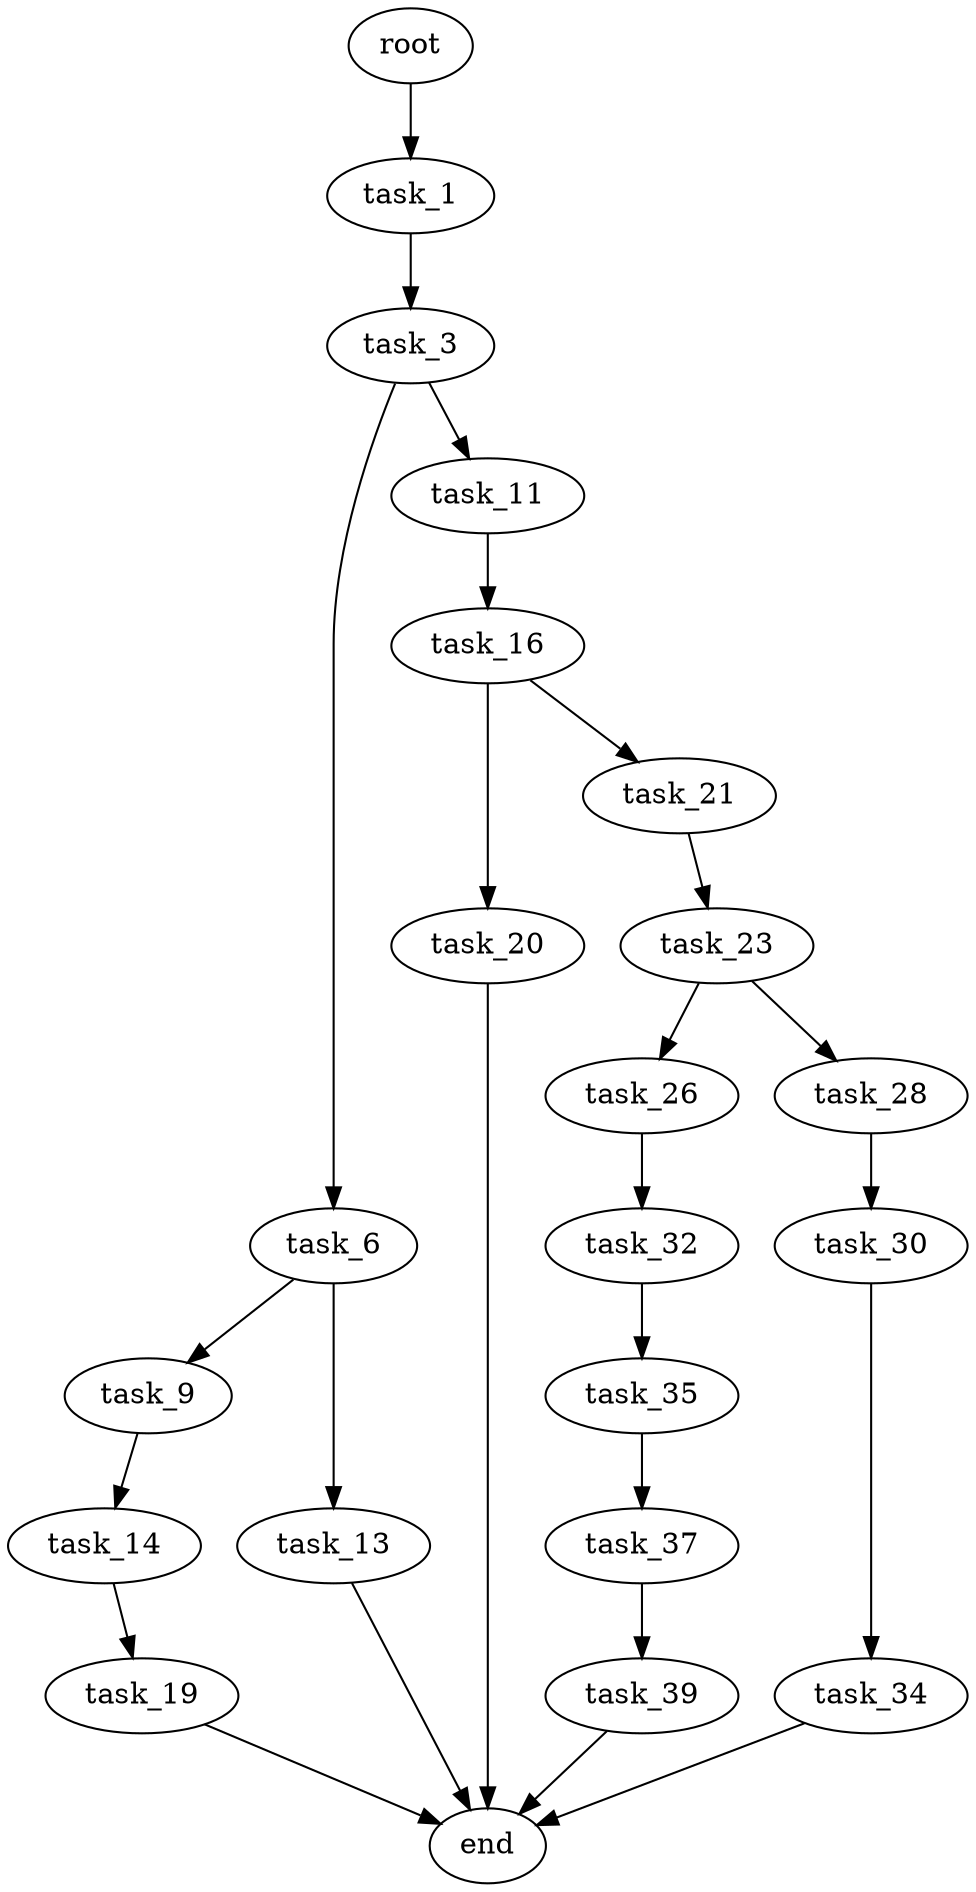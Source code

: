 digraph G {
  root [size="0.000000"];
  task_1 [size="28991029248.000000"];
  task_3 [size="47134769341.000000"];
  task_6 [size="13225851412.000000"];
  task_11 [size="3806908908.000000"];
  task_9 [size="111773224760.000000"];
  task_13 [size="7493142221.000000"];
  task_14 [size="782757789696.000000"];
  task_16 [size="62182667844.000000"];
  end [size="0.000000"];
  task_19 [size="4252965179.000000"];
  task_20 [size="29017539825.000000"];
  task_21 [size="6201692849.000000"];
  task_23 [size="782757789696.000000"];
  task_26 [size="156004947384.000000"];
  task_28 [size="393824367782.000000"];
  task_32 [size="549755813888.000000"];
  task_30 [size="5974530308.000000"];
  task_34 [size="1073741824000.000000"];
  task_35 [size="782757789696.000000"];
  task_37 [size="28991029248.000000"];
  task_39 [size="549755813888.000000"];

  root -> task_1 [size="1.000000"];
  task_1 -> task_3 [size="75497472.000000"];
  task_3 -> task_6 [size="33554432.000000"];
  task_3 -> task_11 [size="33554432.000000"];
  task_6 -> task_9 [size="838860800.000000"];
  task_6 -> task_13 [size="838860800.000000"];
  task_11 -> task_16 [size="411041792.000000"];
  task_9 -> task_14 [size="75497472.000000"];
  task_13 -> end [size="1.000000"];
  task_14 -> task_19 [size="679477248.000000"];
  task_16 -> task_20 [size="134217728.000000"];
  task_16 -> task_21 [size="134217728.000000"];
  task_19 -> end [size="1.000000"];
  task_20 -> end [size="1.000000"];
  task_21 -> task_23 [size="301989888.000000"];
  task_23 -> task_26 [size="679477248.000000"];
  task_23 -> task_28 [size="679477248.000000"];
  task_26 -> task_32 [size="536870912.000000"];
  task_28 -> task_30 [size="838860800.000000"];
  task_32 -> task_35 [size="536870912.000000"];
  task_30 -> task_34 [size="301989888.000000"];
  task_34 -> end [size="1.000000"];
  task_35 -> task_37 [size="679477248.000000"];
  task_37 -> task_39 [size="75497472.000000"];
  task_39 -> end [size="1.000000"];
}
